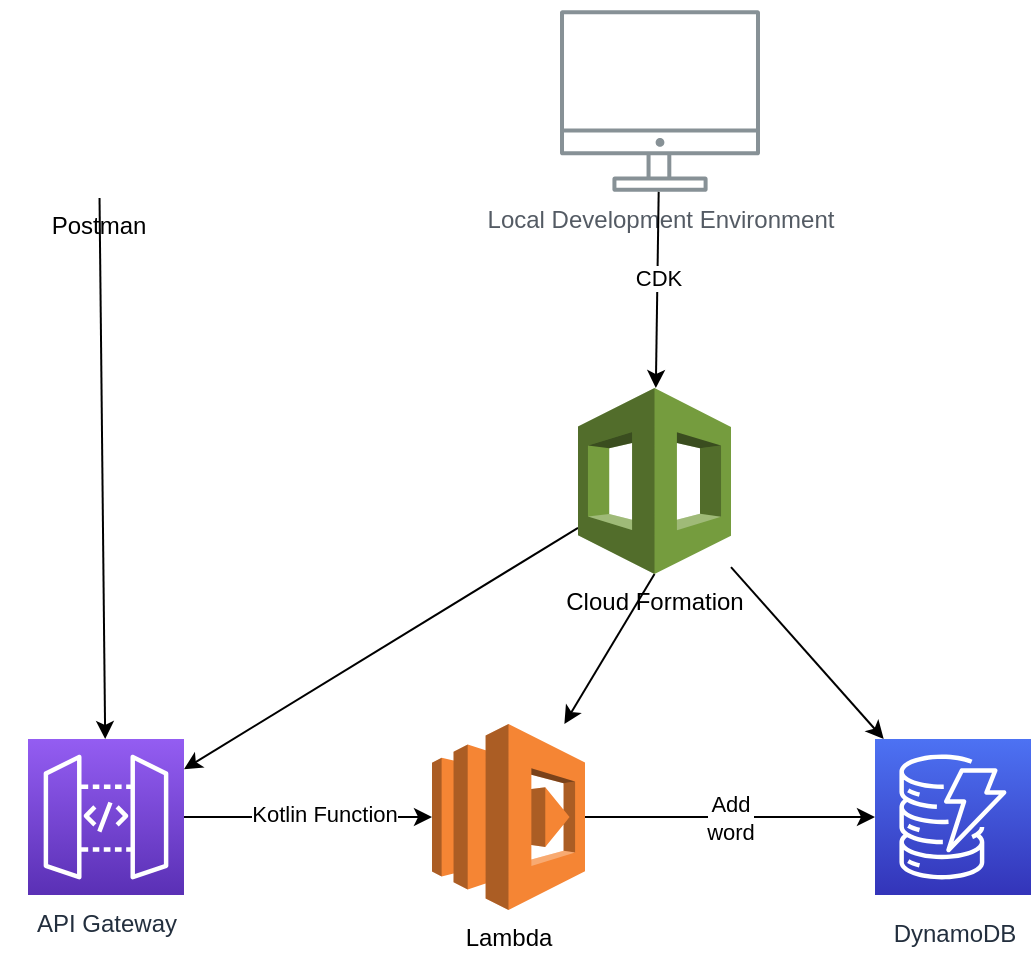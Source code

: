<mxfile version="14.6.13" type="device" pages="2"><diagram name="ServerlessStack" id="qlDJjK38AvQrpR_-TKAB"><mxGraphModel dx="1388" dy="688" grid="0" gridSize="10" guides="1" tooltips="1" connect="1" arrows="1" fold="1" page="1" pageScale="1" pageWidth="1169" pageHeight="827" math="0" shadow="0"><root><mxCell id="KkRqmqWapgf0SYyNA-z1-0"/><mxCell id="KkRqmqWapgf0SYyNA-z1-1" parent="KkRqmqWapgf0SYyNA-z1-0"/><mxCell id="KkRqmqWapgf0SYyNA-z1-2" value="Local Development Environment" style="outlineConnect=0;gradientColor=none;fontColor=#545B64;strokeColor=none;fillColor=#879196;dashed=0;verticalLabelPosition=bottom;verticalAlign=top;align=center;html=1;fontSize=12;fontStyle=0;aspect=fixed;shape=mxgraph.aws4.illustration_desktop;pointerEvents=1;labelBackgroundColor=#ffffff;" parent="KkRqmqWapgf0SYyNA-z1-1" vertex="1"><mxGeometry x="592" y="81" width="100" height="91" as="geometry"/></mxCell><mxCell id="KkRqmqWapgf0SYyNA-z1-4" value="API&amp;nbsp;Gateway" style="outlineConnect=0;fontColor=#232F3E;gradientColor=#945DF2;gradientDirection=north;fillColor=#5A30B5;strokeColor=#ffffff;dashed=0;verticalLabelPosition=bottom;verticalAlign=top;align=center;html=1;fontSize=12;fontStyle=0;aspect=fixed;shape=mxgraph.aws4.resourceIcon;resIcon=mxgraph.aws4.api_gateway;labelBackgroundColor=#ffffff;" parent="KkRqmqWapgf0SYyNA-z1-1" vertex="1"><mxGeometry x="326" y="445.5" width="78" height="78" as="geometry"/></mxCell><mxCell id="KkRqmqWapgf0SYyNA-z1-6" value="DynamoDB" style="outlineConnect=0;fontColor=#232F3E;gradientColor=#4D72F3;gradientDirection=north;fillColor=#3334B9;strokeColor=#ffffff;dashed=0;verticalLabelPosition=bottom;verticalAlign=top;align=center;html=1;fontSize=12;fontStyle=0;aspect=fixed;shape=mxgraph.aws4.resourceIcon;resIcon=mxgraph.aws4.dynamodb;labelBackgroundColor=#ffffff;spacingTop=5;" parent="KkRqmqWapgf0SYyNA-z1-1" vertex="1"><mxGeometry x="749.5" y="445.5" width="78" height="78" as="geometry"/></mxCell><mxCell id="KkRqmqWapgf0SYyNA-z1-17" value="" style="endArrow=classic;html=1;" parent="KkRqmqWapgf0SYyNA-z1-1" source="rRlQ56TMz0lVrhxJdVOK-6" target="KkRqmqWapgf0SYyNA-z1-4" edge="1"><mxGeometry width="50" height="50" relative="1" as="geometry"><mxPoint x="84" y="486.5" as="sourcePoint"/><mxPoint x="134" y="436.5" as="targetPoint"/></mxGeometry></mxCell><mxCell id="KkRqmqWapgf0SYyNA-z1-21" value="" style="endArrow=classic;html=1;" parent="KkRqmqWapgf0SYyNA-z1-1" source="KkRqmqWapgf0SYyNA-z1-4" target="oihaQiTUFlXI7K3DRYgC-0" edge="1"><mxGeometry width="50" height="50" relative="1" as="geometry"><mxPoint x="466" y="555.5" as="sourcePoint"/><mxPoint x="516" y="505.5" as="targetPoint"/></mxGeometry></mxCell><mxCell id="oihaQiTUFlXI7K3DRYgC-1" value="Kotlin Function" style="edgeLabel;html=1;align=center;verticalAlign=middle;resizable=0;points=[];" parent="KkRqmqWapgf0SYyNA-z1-21" vertex="1" connectable="0"><mxGeometry x="0.132" y="2" relative="1" as="geometry"><mxPoint as="offset"/></mxGeometry></mxCell><mxCell id="KkRqmqWapgf0SYyNA-z1-24" value="Add&lt;br&gt;word" style="endArrow=classic;html=1;" parent="KkRqmqWapgf0SYyNA-z1-1" source="oihaQiTUFlXI7K3DRYgC-0" target="KkRqmqWapgf0SYyNA-z1-6" edge="1"><mxGeometry width="50" height="50" relative="1" as="geometry"><mxPoint x="617.5" y="481.5" as="sourcePoint"/><mxPoint x="679.5" y="522.5" as="targetPoint"/></mxGeometry></mxCell><mxCell id="oihaQiTUFlXI7K3DRYgC-0" value="Lambda" style="outlineConnect=0;dashed=0;verticalLabelPosition=bottom;verticalAlign=top;align=center;html=1;shape=mxgraph.aws3.lambda;fillColor=#F58534;gradientColor=none;" parent="KkRqmqWapgf0SYyNA-z1-1" vertex="1"><mxGeometry x="528" y="438" width="76.5" height="93" as="geometry"/></mxCell><mxCell id="rRlQ56TMz0lVrhxJdVOK-2" value="" style="endArrow=classic;html=1;exitX=0.5;exitY=1;exitDx=0;exitDy=0;exitPerimeter=0;" edge="1" parent="KkRqmqWapgf0SYyNA-z1-1" source="rRlQ56TMz0lVrhxJdVOK-6" target="oihaQiTUFlXI7K3DRYgC-0"><mxGeometry width="50" height="50" relative="1" as="geometry"><mxPoint x="643.761" y="671.563" as="sourcePoint"/><mxPoint x="412" y="443.823" as="targetPoint"/></mxGeometry></mxCell><mxCell id="rRlQ56TMz0lVrhxJdVOK-3" value="" style="endArrow=classic;html=1;" edge="1" parent="KkRqmqWapgf0SYyNA-z1-1" source="rRlQ56TMz0lVrhxJdVOK-6" target="KkRqmqWapgf0SYyNA-z1-6"><mxGeometry width="50" height="50" relative="1" as="geometry"><mxPoint x="673.116" y="671.563" as="sourcePoint"/><mxPoint x="591.529" y="452.0" as="targetPoint"/></mxGeometry></mxCell><mxCell id="rRlQ56TMz0lVrhxJdVOK-4" value="Postman" style="shape=image;html=1;verticalAlign=top;verticalLabelPosition=bottom;labelBackgroundColor=#ffffff;imageAspect=0;aspect=fixed;image=https://cdn4.iconfinder.com/data/icons/logos-brands-5/24/postman-128.png" vertex="1" parent="KkRqmqWapgf0SYyNA-z1-1"><mxGeometry x="312" y="76.5" width="98.5" height="98.5" as="geometry"/></mxCell><mxCell id="rRlQ56TMz0lVrhxJdVOK-5" value="" style="endArrow=classic;html=1;" edge="1" parent="KkRqmqWapgf0SYyNA-z1-1" source="rRlQ56TMz0lVrhxJdVOK-4" target="KkRqmqWapgf0SYyNA-z1-4"><mxGeometry width="50" height="50" relative="1" as="geometry"><mxPoint x="687.0" y="674.212" as="sourcePoint"/><mxPoint x="412.0" y="438.875" as="targetPoint"/></mxGeometry></mxCell><mxCell id="rRlQ56TMz0lVrhxJdVOK-6" value="Cloud Formation" style="outlineConnect=0;dashed=0;verticalLabelPosition=bottom;verticalAlign=top;align=center;html=1;shape=mxgraph.aws3.cloudformation;fillColor=#759C3E;gradientColor=none;" vertex="1" parent="KkRqmqWapgf0SYyNA-z1-1"><mxGeometry x="601" y="270" width="76.5" height="93" as="geometry"/></mxCell><mxCell id="rRlQ56TMz0lVrhxJdVOK-7" value="" style="endArrow=classic;html=1;" edge="1" parent="KkRqmqWapgf0SYyNA-z1-1" source="KkRqmqWapgf0SYyNA-z1-2" target="rRlQ56TMz0lVrhxJdVOK-6"><mxGeometry width="50" height="50" relative="1" as="geometry"><mxPoint x="679.0" y="461.212" as="sourcePoint"/><mxPoint x="404.0" y="225.875" as="targetPoint"/></mxGeometry></mxCell><mxCell id="rRlQ56TMz0lVrhxJdVOK-8" value="CDK" style="edgeLabel;html=1;align=center;verticalAlign=middle;resizable=0;points=[];" vertex="1" connectable="0" parent="rRlQ56TMz0lVrhxJdVOK-7"><mxGeometry x="-0.132" relative="1" as="geometry"><mxPoint as="offset"/></mxGeometry></mxCell></root></mxGraphModel></diagram><diagram id="Ht1M8jgEwFfnCIfOTk4-" name="ContainersStack"><mxGraphModel dx="946" dy="662" grid="0" gridSize="10" guides="1" tooltips="1" connect="1" arrows="1" fold="1" page="1" pageScale="1" pageWidth="1169" pageHeight="827" math="0" shadow="0"><root><mxCell id="0"/><mxCell id="1" parent="0"/><mxCell id="UEzPUAAOIrF-is8g5C7q-109" value="User Browser" style="outlineConnect=0;gradientColor=none;fontColor=#545B64;strokeColor=none;fillColor=#879196;dashed=0;verticalLabelPosition=bottom;verticalAlign=top;align=center;html=1;fontSize=12;fontStyle=0;aspect=fixed;shape=mxgraph.aws4.illustration_desktop;pointerEvents=1;labelBackgroundColor=#ffffff;" parent="1" vertex="1"><mxGeometry x="30" y="616.25" width="100" height="91" as="geometry"/></mxCell><mxCell id="UEzPUAAOIrF-is8g5C7q-111" value="Cognito" style="outlineConnect=0;fontColor=#232F3E;gradientColor=#F54749;gradientDirection=north;fillColor=#C7131F;strokeColor=#ffffff;dashed=0;verticalLabelPosition=bottom;verticalAlign=top;align=center;html=1;fontSize=12;fontStyle=0;aspect=fixed;shape=mxgraph.aws4.resourceIcon;resIcon=mxgraph.aws4.cognito;labelBackgroundColor=#ffffff;" parent="1" vertex="1"><mxGeometry x="430" y="300" width="78" height="78" as="geometry"/></mxCell><mxCell id="UEzPUAAOIrF-is8g5C7q-114" value="API&amp;nbsp;Gateway" style="outlineConnect=0;fontColor=#232F3E;gradientColor=#945DF2;gradientDirection=north;fillColor=#5A30B5;strokeColor=#ffffff;dashed=0;verticalLabelPosition=bottom;verticalAlign=top;align=center;html=1;fontSize=12;fontStyle=0;aspect=fixed;shape=mxgraph.aws4.resourceIcon;resIcon=mxgraph.aws4.api_gateway;labelBackgroundColor=#ffffff;" parent="1" vertex="1"><mxGeometry x="650" y="350" width="78" height="78" as="geometry"/></mxCell><mxCell id="UEzPUAAOIrF-is8g5C7q-116" value="S3" style="outlineConnect=0;fontColor=#232F3E;gradientColor=#60A337;gradientDirection=north;fillColor=#277116;strokeColor=#ffffff;dashed=0;verticalLabelPosition=bottom;verticalAlign=top;align=center;html=1;fontSize=12;fontStyle=0;aspect=fixed;shape=mxgraph.aws4.resourceIcon;resIcon=mxgraph.aws4.s3;labelBackgroundColor=#ffffff;" parent="1" vertex="1"><mxGeometry x="650.0" y="660" width="78" height="78" as="geometry"/></mxCell><mxCell id="UEzPUAAOIrF-is8g5C7q-119" value="DynamoDB" style="outlineConnect=0;fontColor=#232F3E;gradientColor=#4D72F3;gradientDirection=north;fillColor=#3334B9;strokeColor=#ffffff;dashed=0;verticalLabelPosition=bottom;verticalAlign=top;align=center;html=1;fontSize=12;fontStyle=0;aspect=fixed;shape=mxgraph.aws4.resourceIcon;resIcon=mxgraph.aws4.dynamodb;labelBackgroundColor=#ffffff;spacingTop=5;" parent="1" vertex="1"><mxGeometry x="1060.0" y="200" width="78" height="78" as="geometry"/></mxCell><mxCell id="Lye72zf0NpZnqDeLYAyF-1" value="Local Development Environment" style="points=[];aspect=fixed;html=1;align=center;shadow=0;dashed=0;image;image=img/lib/allied_telesis/computer_and_terminals/Personal_Computer.svg;" parent="1" vertex="1"><mxGeometry x="666.2" y="40.0" width="45.6" height="61.8" as="geometry"/></mxCell><mxCell id="Lye72zf0NpZnqDeLYAyF-2" value="Elastic Container Registry&amp;nbsp;" style="outlineConnect=0;fontColor=#232F3E;gradientColor=#F78E04;gradientDirection=north;fillColor=#D05C17;strokeColor=#ffffff;dashed=0;verticalLabelPosition=bottom;verticalAlign=top;align=center;html=1;fontSize=12;fontStyle=0;aspect=fixed;shape=mxgraph.aws4.resourceIcon;resIcon=mxgraph.aws4.ecr;" parent="1" vertex="1"><mxGeometry x="850" y="31.9" width="78" height="78" as="geometry"/></mxCell><mxCell id="Lye72zf0NpZnqDeLYAyF-4" value="Docker Image" style="endArrow=classic;html=1;" parent="1" source="Lye72zf0NpZnqDeLYAyF-1" target="Lye72zf0NpZnqDeLYAyF-2" edge="1"><mxGeometry width="50" height="50" relative="1" as="geometry"><mxPoint x="810" y="-201.9" as="sourcePoint"/><mxPoint x="860" y="-251.9" as="targetPoint"/></mxGeometry></mxCell><mxCell id="Lye72zf0NpZnqDeLYAyF-7" value="CloudFront" style="outlineConnect=0;fontColor=#232F3E;gradientColor=#945DF2;gradientDirection=north;fillColor=#5A30B5;strokeColor=#ffffff;dashed=0;verticalLabelPosition=bottom;verticalAlign=top;align=center;html=1;fontSize=12;fontStyle=0;aspect=fixed;shape=mxgraph.aws4.resourceIcon;resIcon=mxgraph.aws4.cloudfront;" parent="1" vertex="1"><mxGeometry x="430" y="538.25" width="78" height="78" as="geometry"/></mxCell><mxCell id="Lye72zf0NpZnqDeLYAyF-16" value="Static Web Content" style="endArrow=classic;html=1;" parent="1" source="Lye72zf0NpZnqDeLYAyF-7" target="UEzPUAAOIrF-is8g5C7q-116" edge="1"><mxGeometry width="50" height="50" relative="1" as="geometry"><mxPoint x="580" y="650" as="sourcePoint"/><mxPoint x="630" y="600" as="targetPoint"/></mxGeometry></mxCell><mxCell id="Lye72zf0NpZnqDeLYAyF-17" value="Fargate" style="outlineConnect=0;fontColor=#232F3E;gradientColor=#F78E04;gradientDirection=north;fillColor=#D05C17;strokeColor=#ffffff;dashed=0;verticalLabelPosition=bottom;verticalAlign=top;align=center;html=1;fontSize=12;fontStyle=0;aspect=fixed;shape=mxgraph.aws4.resourceIcon;resIcon=mxgraph.aws4.fargate;" parent="1" vertex="1"><mxGeometry x="850" y="200" width="78" height="78" as="geometry"/></mxCell><mxCell id="Lye72zf0NpZnqDeLYAyF-18" value="Network Load Balancer&lt;br&gt;(internal)" style="outlineConnect=0;fontColor=#232F3E;gradientColor=none;fillColor=#5A30B5;strokeColor=none;dashed=0;verticalLabelPosition=bottom;verticalAlign=top;align=center;html=1;fontSize=12;fontStyle=0;aspect=fixed;pointerEvents=1;shape=mxgraph.aws4.network_load_balancer;" parent="1" vertex="1"><mxGeometry x="850" y="350" width="78" height="78" as="geometry"/></mxCell><mxCell id="Lye72zf0NpZnqDeLYAyF-19" value="Route 53" style="outlineConnect=0;dashed=0;verticalLabelPosition=bottom;verticalAlign=top;align=center;html=1;shape=mxgraph.aws3.route_53;fillColor=#F58536;gradientColor=none;" parent="1" vertex="1"><mxGeometry x="239.5" y="534.5" width="70.5" height="85.5" as="geometry"/></mxCell><mxCell id="Lye72zf0NpZnqDeLYAyF-22" value="Certificate Manager" style="outlineConnect=0;dashed=0;verticalLabelPosition=bottom;verticalAlign=top;align=center;html=1;shape=mxgraph.aws3.certificate_manager;fillColor=#759C3E;gradientColor=none;" parent="1" vertex="1"><mxGeometry x="233.5" y="720" width="76.5" height="61.5" as="geometry"/></mxCell><mxCell id="Lye72zf0NpZnqDeLYAyF-24" value="" style="endArrow=classic;html=1;" parent="1" source="Lye72zf0NpZnqDeLYAyF-19" target="Lye72zf0NpZnqDeLYAyF-7" edge="1"><mxGeometry width="50" height="50" relative="1" as="geometry"><mxPoint x="410" y="480" as="sourcePoint"/><mxPoint x="460" y="430" as="targetPoint"/></mxGeometry></mxCell><mxCell id="Lye72zf0NpZnqDeLYAyF-26" value="" style="endArrow=classic;html=1;" parent="1" source="UEzPUAAOIrF-is8g5C7q-109" target="Lye72zf0NpZnqDeLYAyF-19" edge="1"><mxGeometry width="50" height="50" relative="1" as="geometry"><mxPoint x="410" y="480" as="sourcePoint"/><mxPoint x="460" y="430" as="targetPoint"/></mxGeometry></mxCell><mxCell id="Lye72zf0NpZnqDeLYAyF-27" value="Hanzi API" style="endArrow=classic;html=1;" parent="1" source="Lye72zf0NpZnqDeLYAyF-7" target="UEzPUAAOIrF-is8g5C7q-114" edge="1"><mxGeometry width="50" height="50" relative="1" as="geometry"><mxPoint x="410" y="450" as="sourcePoint"/><mxPoint x="460" y="400" as="targetPoint"/></mxGeometry></mxCell><mxCell id="Lye72zf0NpZnqDeLYAyF-28" value="Authenticate User" style="endArrow=classic;html=1;" parent="1" source="Lye72zf0NpZnqDeLYAyF-7" target="UEzPUAAOIrF-is8g5C7q-111" edge="1"><mxGeometry width="50" height="50" relative="1" as="geometry"><mxPoint x="410" y="450" as="sourcePoint"/><mxPoint x="460" y="400" as="targetPoint"/></mxGeometry></mxCell><mxCell id="Lye72zf0NpZnqDeLYAyF-29" value="Authorize User" style="endArrow=classic;html=1;" parent="1" source="UEzPUAAOIrF-is8g5C7q-114" target="UEzPUAAOIrF-is8g5C7q-111" edge="1"><mxGeometry width="50" height="50" relative="1" as="geometry"><mxPoint x="410" y="440" as="sourcePoint"/><mxPoint x="460" y="390" as="targetPoint"/></mxGeometry></mxCell><mxCell id="Lye72zf0NpZnqDeLYAyF-30" value="" style="endArrow=classic;html=1;" parent="1" source="UEzPUAAOIrF-is8g5C7q-114" target="Lye72zf0NpZnqDeLYAyF-18" edge="1"><mxGeometry width="50" height="50" relative="1" as="geometry"><mxPoint x="790" y="460" as="sourcePoint"/><mxPoint x="840" y="410" as="targetPoint"/></mxGeometry></mxCell><mxCell id="Lye72zf0NpZnqDeLYAyF-31" value="" style="endArrow=classic;html=1;" parent="1" source="Lye72zf0NpZnqDeLYAyF-19" target="Lye72zf0NpZnqDeLYAyF-22" edge="1"><mxGeometry width="50" height="50" relative="1" as="geometry"><mxPoint x="300" y="490" as="sourcePoint"/><mxPoint x="350" y="440" as="targetPoint"/></mxGeometry></mxCell><mxCell id="Lye72zf0NpZnqDeLYAyF-32" value="Hanzi Microservice" style="endArrow=classic;html=1;" parent="1" source="Lye72zf0NpZnqDeLYAyF-18" target="Lye72zf0NpZnqDeLYAyF-17" edge="1"><mxGeometry width="50" height="50" relative="1" as="geometry"><mxPoint x="940" y="330" as="sourcePoint"/><mxPoint x="990" y="280" as="targetPoint"/></mxGeometry></mxCell><mxCell id="Lye72zf0NpZnqDeLYAyF-33" value="Add / Update&amp;nbsp;&lt;br&gt;List / Delete&lt;br&gt;words" style="endArrow=classic;html=1;" parent="1" source="Lye72zf0NpZnqDeLYAyF-17" target="UEzPUAAOIrF-is8g5C7q-119" edge="1"><mxGeometry width="50" height="50" relative="1" as="geometry"><mxPoint x="940" y="330" as="sourcePoint"/><mxPoint x="990" y="280" as="targetPoint"/></mxGeometry></mxCell><mxCell id="mzbEFCEotbhIWsA4uoR5-1" value="Deploy" style="endArrow=classic;html=1;" parent="1" source="Lye72zf0NpZnqDeLYAyF-2" target="Lye72zf0NpZnqDeLYAyF-17" edge="1"><mxGeometry width="50" height="50" relative="1" as="geometry"><mxPoint x="560" y="280" as="sourcePoint"/><mxPoint x="610" y="230" as="targetPoint"/></mxGeometry></mxCell><mxCell id="k0F4UvUEtQykyjJuIO4f-1" value="iOS App" style="image;html=1;image=img/lib/clip_art/telecommunication/iPhone_128x128.png" vertex="1" parent="1"><mxGeometry x="29" y="406" width="102" height="94" as="geometry"/></mxCell><mxCell id="k0F4UvUEtQykyjJuIO4f-2" value="" style="endArrow=classic;html=1;" edge="1" parent="1" source="k0F4UvUEtQykyjJuIO4f-1" target="Lye72zf0NpZnqDeLYAyF-19"><mxGeometry width="50" height="50" relative="1" as="geometry"><mxPoint x="193" y="309" as="sourcePoint"/><mxPoint x="243" y="259" as="targetPoint"/></mxGeometry></mxCell></root></mxGraphModel></diagram></mxfile>